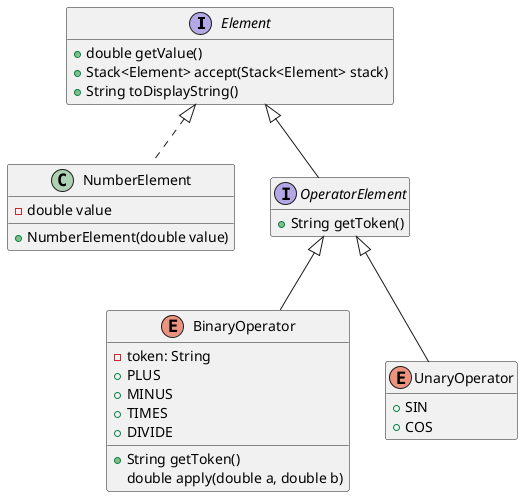 @startuml
'https://plantuml.com/class-diagram

interface Element {
  + double getValue()
  + Stack<Element> accept(Stack<Element> stack)
  + String toDisplayString()
}

class NumberElement implements Element {
  - double value
  + NumberElement(double value)
}

interface OperatorElement implements Element {
  + String getToken()
}

enum BinaryOperator extends OperatorElement {
  - token: String
  + PLUS
  + MINUS
  + TIMES
  + DIVIDE
  + String getToken()
  double apply(double a, double b)

}
enum UnaryOperator extends OperatorElement {
  + SIN
  + COS
}

hide empty members

@enduml